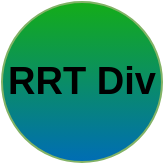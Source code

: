 <mxfile version="24.4.4" type="device">
  <diagram name="Page-1" id="9X-x2FgpAqNa3Kq0Gch3">
    <mxGraphModel dx="830" dy="477" grid="1" gridSize="10" guides="1" tooltips="1" connect="1" arrows="1" fold="1" page="1" pageScale="1" pageWidth="850" pageHeight="1100" math="0" shadow="0">
      <root>
        <mxCell id="0" />
        <mxCell id="1" parent="0" />
        <mxCell id="eA-UN-ZVFF0yVx1-LnNT-53" value="&lt;b&gt;RRT Div&lt;/b&gt;" style="ellipse;whiteSpace=wrap;html=1;aspect=fixed;fontSize=19;fillColor=#006DB5;strokeColor=#82b366;gradientColor=#14AD18;gradientDirection=north;" vertex="1" parent="1">
          <mxGeometry x="640" y="520" width="80" height="80" as="geometry" />
        </mxCell>
      </root>
    </mxGraphModel>
  </diagram>
</mxfile>
